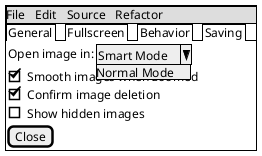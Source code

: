 @startsalt
{+
{* File | Edit | Source | Refactor }
{/ General | Fullscreen | Behavior | Saving }
{
{ Open image in: | ^Smart Mode^^Normal Mode^ }
[X] Smooth images when zoomed
[X] Confirm image deletion
[ ] Show hidden images
}
[Close]
}
@endsalt

